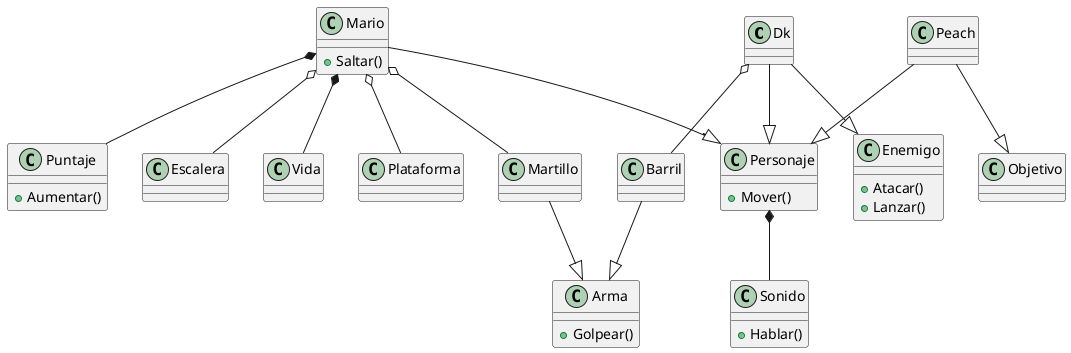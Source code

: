 @startuml

class Dk
class Peach
class Mario {
    + Saltar()
}
class Barril 
class Arma {
    + Golpear()
}
class Escalera
class Martillo
class Vida
class Personaje{
    + Mover()
} 
class Plataforma
class Puntaje{
    + Aumentar()
}
class Enemigo{
    + Atacar()
    + Lanzar()
}
class Objetivo
class Sonido {
    + Hablar()
}

Dk --|> Personaje
Peach --|> Personaje
Peach --|> Objetivo
Mario --|> Personaje
Dk --|> Enemigo
Barril --|> Arma
Martillo --|> Arma

Mario *-- Vida
Mario *-- Puntaje
Personaje *-- Sonido

Mario o-- Martillo
Mario o-- Escalera
Mario o-- Plataforma
Dk o-- Barril



@enduml
